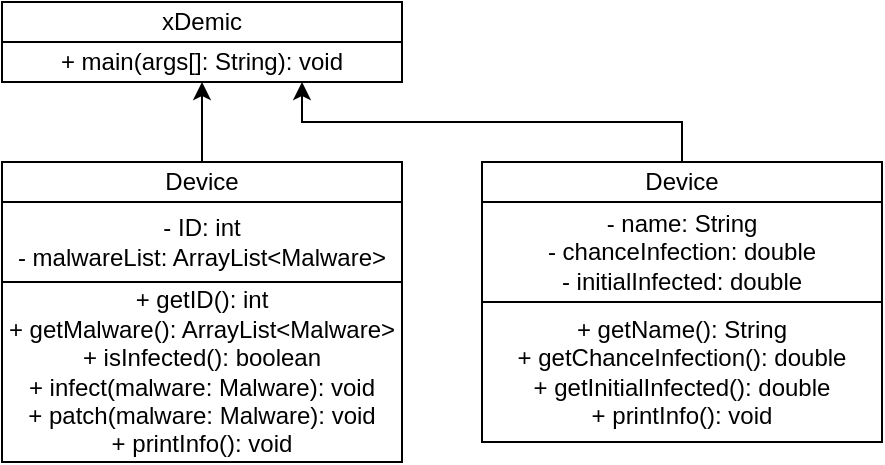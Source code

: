 <mxfile version="14.4.3" type="device"><diagram id="C5RBs43oDa-KdzZeNtuy" name="Page-1"><mxGraphModel dx="825" dy="468" grid="1" gridSize="10" guides="1" tooltips="1" connect="1" arrows="1" fold="1" page="1" pageScale="1" pageWidth="827" pageHeight="1169" math="0" shadow="0"><root><mxCell id="WIyWlLk6GJQsqaUBKTNV-0"/><mxCell id="WIyWlLk6GJQsqaUBKTNV-1" parent="WIyWlLk6GJQsqaUBKTNV-0"/><mxCell id="gzWh6iva3rg4xpFQuiqM-4" value="xDemic" style="rounded=0;whiteSpace=wrap;html=1;" vertex="1" parent="WIyWlLk6GJQsqaUBKTNV-1"><mxGeometry x="80" y="40" width="200" height="20" as="geometry"/></mxCell><mxCell id="gzWh6iva3rg4xpFQuiqM-5" value="+ main(args[]: String): void" style="rounded=0;whiteSpace=wrap;html=1;" vertex="1" parent="WIyWlLk6GJQsqaUBKTNV-1"><mxGeometry x="80" y="60" width="200" height="20" as="geometry"/></mxCell><mxCell id="gzWh6iva3rg4xpFQuiqM-13" value="" style="edgeStyle=orthogonalEdgeStyle;rounded=0;orthogonalLoop=1;jettySize=auto;html=1;" edge="1" parent="WIyWlLk6GJQsqaUBKTNV-1" source="gzWh6iva3rg4xpFQuiqM-7"><mxGeometry relative="1" as="geometry"><mxPoint x="180" y="80" as="targetPoint"/></mxGeometry></mxCell><mxCell id="gzWh6iva3rg4xpFQuiqM-7" value="Device" style="rounded=0;whiteSpace=wrap;html=1;" vertex="1" parent="WIyWlLk6GJQsqaUBKTNV-1"><mxGeometry x="80" y="120" width="200" height="20" as="geometry"/></mxCell><mxCell id="gzWh6iva3rg4xpFQuiqM-8" value="- ID: int&lt;br&gt;- malwareList: ArrayList&amp;lt;Malware&amp;gt;" style="rounded=0;whiteSpace=wrap;html=1;" vertex="1" parent="WIyWlLk6GJQsqaUBKTNV-1"><mxGeometry x="80" y="140" width="200" height="40" as="geometry"/></mxCell><mxCell id="gzWh6iva3rg4xpFQuiqM-9" value="+ getID(): int&lt;br&gt;+ getMalware(): ArrayList&amp;lt;Malware&amp;gt;&lt;br&gt;+ isInfected(): boolean&lt;br&gt;+ infect(malware: Malware): void&lt;br&gt;+ patch(malware: Malware): void&lt;br&gt;+ printInfo(): void" style="rounded=0;whiteSpace=wrap;html=1;" vertex="1" parent="WIyWlLk6GJQsqaUBKTNV-1"><mxGeometry x="80" y="180" width="200" height="90" as="geometry"/></mxCell><mxCell id="gzWh6iva3rg4xpFQuiqM-14" style="edgeStyle=orthogonalEdgeStyle;rounded=0;orthogonalLoop=1;jettySize=auto;html=1;entryX=0.75;entryY=1;entryDx=0;entryDy=0;" edge="1" parent="WIyWlLk6GJQsqaUBKTNV-1" source="gzWh6iva3rg4xpFQuiqM-10" target="gzWh6iva3rg4xpFQuiqM-5"><mxGeometry relative="1" as="geometry"><mxPoint x="210" y="82" as="targetPoint"/><Array as="points"><mxPoint x="420" y="100"/><mxPoint x="230" y="100"/></Array></mxGeometry></mxCell><mxCell id="gzWh6iva3rg4xpFQuiqM-10" value="Device" style="rounded=0;whiteSpace=wrap;html=1;" vertex="1" parent="WIyWlLk6GJQsqaUBKTNV-1"><mxGeometry x="320" y="120" width="200" height="20" as="geometry"/></mxCell><mxCell id="gzWh6iva3rg4xpFQuiqM-11" value="- name: String&lt;br&gt;- chanceInfection: double&lt;br&gt;- initialInfected: double" style="rounded=0;whiteSpace=wrap;html=1;" vertex="1" parent="WIyWlLk6GJQsqaUBKTNV-1"><mxGeometry x="320" y="140" width="200" height="50" as="geometry"/></mxCell><mxCell id="gzWh6iva3rg4xpFQuiqM-12" value="+ getName(): String&lt;br&gt;+ getChanceInfection(): double&lt;br&gt;+ getInitialInfected(): double&lt;br&gt;+ printInfo(): void" style="rounded=0;whiteSpace=wrap;html=1;" vertex="1" parent="WIyWlLk6GJQsqaUBKTNV-1"><mxGeometry x="320" y="190" width="200" height="70" as="geometry"/></mxCell></root></mxGraphModel></diagram></mxfile>